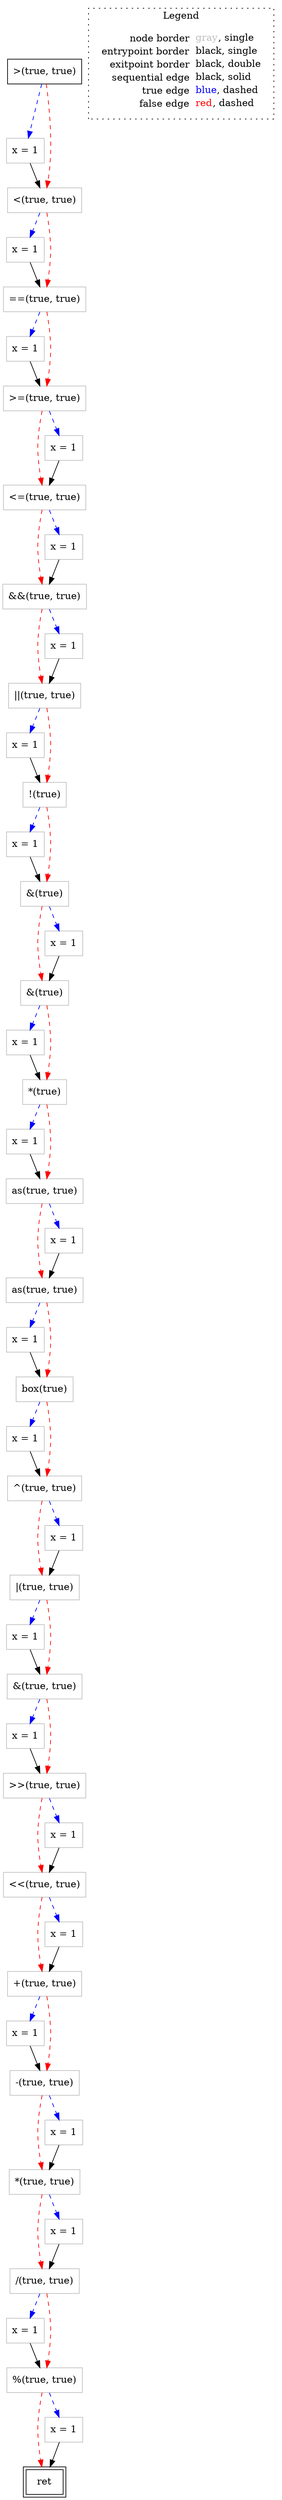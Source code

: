 digraph {
	"node0" [shape="rect",color="black",label=<&gt;(true, true)>];
	"node1" [shape="rect",color="gray",label=<*(true, true)>];
	"node2" [shape="rect",color="gray",label=<&lt;&lt;(true, true)>];
	"node3" [shape="rect",color="black",peripheries="2",label=<ret>];
	"node4" [shape="rect",color="gray",label=<&amp;&amp;(true, true)>];
	"node5" [shape="rect",color="gray",label=<x = 1>];
	"node6" [shape="rect",color="gray",label=<x = 1>];
	"node7" [shape="rect",color="gray",label=<||(true, true)>];
	"node8" [shape="rect",color="gray",label=<x = 1>];
	"node9" [shape="rect",color="gray",label=<x = 1>];
	"node10" [shape="rect",color="gray",label=<x = 1>];
	"node11" [shape="rect",color="gray",label=</(true, true)>];
	"node12" [shape="rect",color="gray",label=<x = 1>];
	"node13" [shape="rect",color="gray",label=<&amp;(true)>];
	"node14" [shape="rect",color="gray",label=<x = 1>];
	"node15" [shape="rect",color="gray",label=<x = 1>];
	"node16" [shape="rect",color="gray",label=<&lt;=(true, true)>];
	"node17" [shape="rect",color="gray",label=<x = 1>];
	"node18" [shape="rect",color="gray",label=<x = 1>];
	"node19" [shape="rect",color="gray",label=<x = 1>];
	"node20" [shape="rect",color="gray",label=<x = 1>];
	"node21" [shape="rect",color="gray",label=<x = 1>];
	"node22" [shape="rect",color="gray",label=<as(true, true)>];
	"node23" [shape="rect",color="gray",label=<&amp;(true, true)>];
	"node24" [shape="rect",color="gray",label=<&gt;&gt;(true, true)>];
	"node25" [shape="rect",color="gray",label=<+(true, true)>];
	"node26" [shape="rect",color="gray",label=<&gt;=(true, true)>];
	"node27" [shape="rect",color="gray",label=<x = 1>];
	"node28" [shape="rect",color="gray",label=<x = 1>];
	"node29" [shape="rect",color="gray",label=<x = 1>];
	"node30" [shape="rect",color="gray",label=<x = 1>];
	"node31" [shape="rect",color="gray",label=<*(true)>];
	"node32" [shape="rect",color="gray",label=<x = 1>];
	"node33" [shape="rect",color="gray",label=<x = 1>];
	"node34" [shape="rect",color="gray",label=<|(true, true)>];
	"node35" [shape="rect",color="gray",label=<x = 1>];
	"node36" [shape="rect",color="gray",label=<as(true, true)>];
	"node37" [shape="rect",color="gray",label=<!(true)>];
	"node38" [shape="rect",color="gray",label=<x = 1>];
	"node39" [shape="rect",color="gray",label=<x = 1>];
	"node40" [shape="rect",color="gray",label=<%(true, true)>];
	"node41" [shape="rect",color="gray",label=<box(true)>];
	"node42" [shape="rect",color="gray",label=<x = 1>];
	"node43" [shape="rect",color="gray",label=<-(true, true)>];
	"node44" [shape="rect",color="gray",label=<==(true, true)>];
	"node45" [shape="rect",color="gray",label=<&amp;(true)>];
	"node46" [shape="rect",color="gray",label=<^(true, true)>];
	"node47" [shape="rect",color="gray",label=<x = 1>];
	"node48" [shape="rect",color="gray",label=<&lt;(true, true)>];
	"node1" -> "node11" [color="red",style="dashed"];
	"node1" -> "node21" [color="blue",style="dashed"];
	"node2" -> "node25" [color="red",style="dashed"];
	"node2" -> "node38" [color="blue",style="dashed"];
	"node4" -> "node30" [color="blue",style="dashed"];
	"node4" -> "node7" [color="red",style="dashed"];
	"node5" -> "node40" [color="black"];
	"node6" -> "node4" [color="black"];
	"node7" -> "node8" [color="blue",style="dashed"];
	"node7" -> "node37" [color="red",style="dashed"];
	"node8" -> "node37" [color="black"];
	"node9" -> "node23" [color="black"];
	"node10" -> "node46" [color="black"];
	"node11" -> "node40" [color="red",style="dashed"];
	"node11" -> "node5" [color="blue",style="dashed"];
	"node12" -> "node45" [color="black"];
	"node13" -> "node31" [color="red",style="dashed"];
	"node13" -> "node29" [color="blue",style="dashed"];
	"node14" -> "node24" [color="black"];
	"node15" -> "node13" [color="black"];
	"node16" -> "node6" [color="blue",style="dashed"];
	"node16" -> "node4" [color="red",style="dashed"];
	"node17" -> "node43" [color="black"];
	"node18" -> "node1" [color="black"];
	"node19" -> "node26" [color="black"];
	"node20" -> "node16" [color="black"];
	"node21" -> "node11" [color="black"];
	"node22" -> "node41" [color="red",style="dashed"];
	"node22" -> "node32" [color="blue",style="dashed"];
	"node23" -> "node14" [color="blue",style="dashed"];
	"node23" -> "node24" [color="red",style="dashed"];
	"node24" -> "node2" [color="red",style="dashed"];
	"node24" -> "node39" [color="blue",style="dashed"];
	"node25" -> "node17" [color="blue",style="dashed"];
	"node25" -> "node43" [color="red",style="dashed"];
	"node26" -> "node16" [color="red",style="dashed"];
	"node26" -> "node20" [color="blue",style="dashed"];
	"node27" -> "node36" [color="black"];
	"node0" -> "node47" [color="blue",style="dashed"];
	"node0" -> "node48" [color="red",style="dashed"];
	"node28" -> "node3" [color="black"];
	"node29" -> "node31" [color="black"];
	"node30" -> "node7" [color="black"];
	"node31" -> "node36" [color="red",style="dashed"];
	"node31" -> "node27" [color="blue",style="dashed"];
	"node32" -> "node41" [color="black"];
	"node33" -> "node22" [color="black"];
	"node34" -> "node23" [color="red",style="dashed"];
	"node34" -> "node9" [color="blue",style="dashed"];
	"node35" -> "node34" [color="black"];
	"node36" -> "node22" [color="red",style="dashed"];
	"node36" -> "node33" [color="blue",style="dashed"];
	"node37" -> "node12" [color="blue",style="dashed"];
	"node37" -> "node45" [color="red",style="dashed"];
	"node38" -> "node25" [color="black"];
	"node39" -> "node2" [color="black"];
	"node40" -> "node3" [color="red",style="dashed"];
	"node40" -> "node28" [color="blue",style="dashed"];
	"node41" -> "node10" [color="blue",style="dashed"];
	"node41" -> "node46" [color="red",style="dashed"];
	"node42" -> "node44" [color="black"];
	"node43" -> "node1" [color="red",style="dashed"];
	"node43" -> "node18" [color="blue",style="dashed"];
	"node44" -> "node26" [color="red",style="dashed"];
	"node44" -> "node19" [color="blue",style="dashed"];
	"node45" -> "node13" [color="red",style="dashed"];
	"node45" -> "node15" [color="blue",style="dashed"];
	"node46" -> "node34" [color="red",style="dashed"];
	"node46" -> "node35" [color="blue",style="dashed"];
	"node47" -> "node48" [color="black"];
	"node48" -> "node42" [color="blue",style="dashed"];
	"node48" -> "node44" [color="red",style="dashed"];
subgraph cluster_legend {
	label="Legend";
	style=dotted;
	node [shape=plaintext];
	"legend" [label=<<table border="0" cellpadding="2" cellspacing="0" cellborder="0"><tr><td align="right">node border&nbsp;</td><td align="left"><font color="gray">gray</font>, single</td></tr><tr><td align="right">entrypoint border&nbsp;</td><td align="left"><font color="black">black</font>, single</td></tr><tr><td align="right">exitpoint border&nbsp;</td><td align="left"><font color="black">black</font>, double</td></tr><tr><td align="right">sequential edge&nbsp;</td><td align="left"><font color="black">black</font>, solid</td></tr><tr><td align="right">true edge&nbsp;</td><td align="left"><font color="blue">blue</font>, dashed</td></tr><tr><td align="right">false edge&nbsp;</td><td align="left"><font color="red">red</font>, dashed</td></tr></table>>];
}

}
